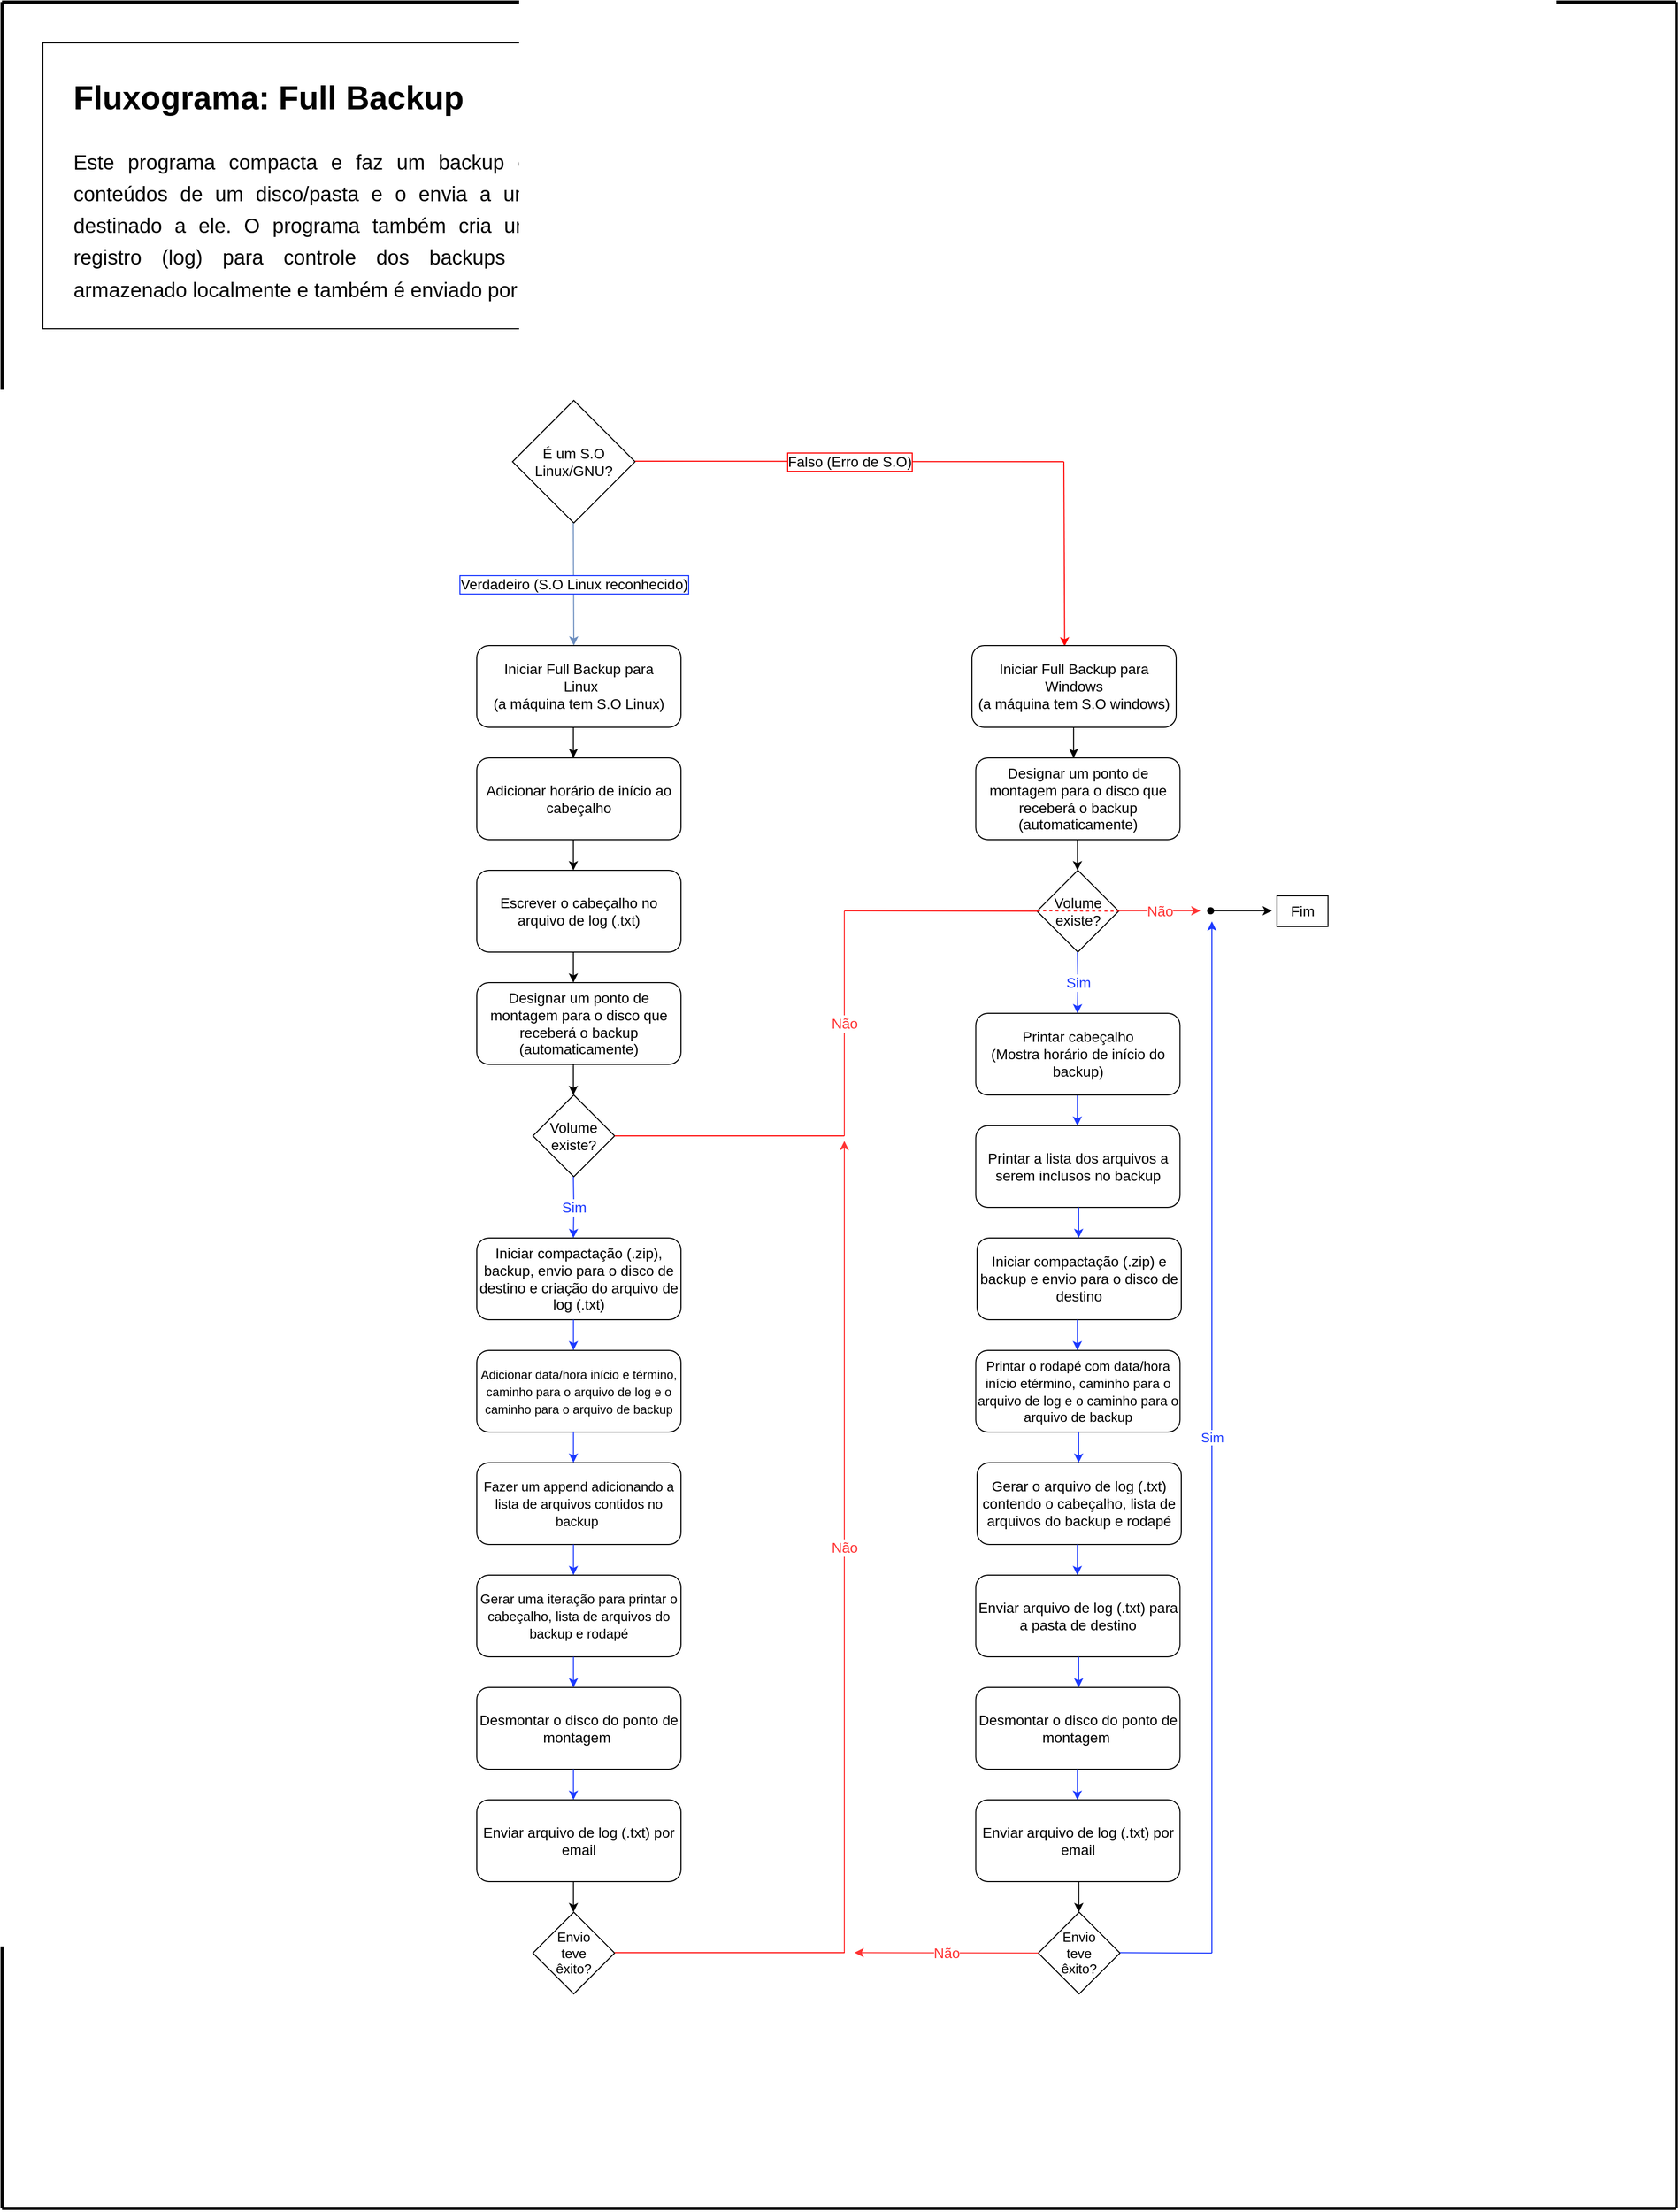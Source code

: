 <mxfile version="15.5.9" type="github">
  <diagram name="Page-1" id="74e2e168-ea6b-b213-b513-2b3c1d86103e">
    <mxGraphModel dx="3122" dy="1868" grid="1" gridSize="10" guides="1" tooltips="1" connect="1" arrows="1" fold="1" page="1" pageScale="1" pageWidth="850" pageHeight="1100" background="none" math="0" shadow="0">
      <root>
        <mxCell id="0" />
        <mxCell id="1" parent="0" />
        <mxCell id="8A1LIVAIMTnsmKy0dJs--10" value="" style="rhombus;whiteSpace=wrap;html=1;fontSize=14;" vertex="1" parent="1">
          <mxGeometry x="-1180" y="-690" width="120" height="120" as="geometry" />
        </mxCell>
        <mxCell id="8A1LIVAIMTnsmKy0dJs--11" value="É um S.O Linux/GNU?" style="text;html=1;strokeColor=none;fillColor=none;align=center;verticalAlign=middle;whiteSpace=wrap;rounded=0;fontSize=14;" vertex="1" parent="1">
          <mxGeometry x="-1150" y="-645" width="60" height="30" as="geometry" />
        </mxCell>
        <mxCell id="8A1LIVAIMTnsmKy0dJs--12" value="" style="endArrow=none;html=1;rounded=0;fontSize=14;endFill=0;fillColor=#f8cecc;strokeColor=#FF0000;" edge="1" parent="1">
          <mxGeometry relative="1" as="geometry">
            <mxPoint x="-1060" y="-630.5" as="sourcePoint" />
            <mxPoint x="-640" y="-630" as="targetPoint" />
          </mxGeometry>
        </mxCell>
        <mxCell id="8A1LIVAIMTnsmKy0dJs--13" value="Falso (Erro de S.O)" style="edgeLabel;resizable=0;html=1;align=center;verticalAlign=middle;fontSize=14;labelBorderColor=#FF0000;spacingTop=0;spacingBottom=0;spacingLeft=0;" connectable="0" vertex="1" parent="8A1LIVAIMTnsmKy0dJs--12">
          <mxGeometry relative="1" as="geometry" />
        </mxCell>
        <mxCell id="8A1LIVAIMTnsmKy0dJs--14" value="" style="endArrow=classic;html=1;rounded=0;fontSize=14;fillColor=#dae8fc;strokeColor=#6c8ebf;" edge="1" parent="1">
          <mxGeometry relative="1" as="geometry">
            <mxPoint x="-1120.5" y="-570" as="sourcePoint" />
            <mxPoint x="-1120" y="-450" as="targetPoint" />
          </mxGeometry>
        </mxCell>
        <mxCell id="8A1LIVAIMTnsmKy0dJs--15" value="Verdadeiro (S.O Linux reconhecido)" style="edgeLabel;resizable=0;html=1;align=center;verticalAlign=middle;fontSize=14;labelBorderColor=#1C3AFF;spacingTop=0;spacing=3;" connectable="0" vertex="1" parent="8A1LIVAIMTnsmKy0dJs--14">
          <mxGeometry relative="1" as="geometry" />
        </mxCell>
        <mxCell id="8A1LIVAIMTnsmKy0dJs--16" value="" style="endArrow=classic;html=1;rounded=0;fontSize=14;strokeColor=#FF0000;entryX=0.454;entryY=0.01;entryDx=0;entryDy=0;entryPerimeter=0;" edge="1" parent="1" target="8A1LIVAIMTnsmKy0dJs--17">
          <mxGeometry width="50" height="50" relative="1" as="geometry">
            <mxPoint x="-640" y="-630" as="sourcePoint" />
            <mxPoint x="-640" y="-510" as="targetPoint" />
          </mxGeometry>
        </mxCell>
        <mxCell id="8A1LIVAIMTnsmKy0dJs--17" value="" style="rounded=1;whiteSpace=wrap;html=1;labelBorderColor=#FF0000;fontSize=14;" vertex="1" parent="1">
          <mxGeometry x="-730" y="-450" width="200" height="80" as="geometry" />
        </mxCell>
        <mxCell id="8A1LIVAIMTnsmKy0dJs--19" value="Iniciar Full Backup para Windows &lt;br&gt;(a máquina tem S.O windows)" style="text;html=1;strokeColor=none;fillColor=none;align=center;verticalAlign=middle;whiteSpace=wrap;rounded=0;labelBorderColor=none;fontSize=14;" vertex="1" parent="1">
          <mxGeometry x="-730" y="-442.5" width="200" height="65" as="geometry" />
        </mxCell>
        <mxCell id="8A1LIVAIMTnsmKy0dJs--23" value="" style="rounded=1;whiteSpace=wrap;html=1;labelBorderColor=#FF0000;fontSize=14;" vertex="1" parent="1">
          <mxGeometry x="-1215" y="-450" width="200" height="80" as="geometry" />
        </mxCell>
        <mxCell id="8A1LIVAIMTnsmKy0dJs--22" value="Iniciar Full Backup para&lt;br&gt;&amp;nbsp;Linux&lt;br&gt;(a máquina tem S.O Linux)" style="text;html=1;strokeColor=none;fillColor=none;align=center;verticalAlign=middle;whiteSpace=wrap;rounded=0;labelBorderColor=none;fontSize=14;" vertex="1" parent="1">
          <mxGeometry x="-1230" y="-425" width="230" height="30" as="geometry" />
        </mxCell>
        <mxCell id="8A1LIVAIMTnsmKy0dJs--31" value="Volume existe?" style="rhombus;whiteSpace=wrap;html=1;labelBorderColor=none;fontSize=14;" vertex="1" parent="1">
          <mxGeometry x="-666.25" y="-230" width="80" height="80" as="geometry" />
        </mxCell>
        <mxCell id="8A1LIVAIMTnsmKy0dJs--32" value="" style="endArrow=classic;html=1;rounded=0;fontSize=14;strokeColor=#1C3AFF;" edge="1" parent="1">
          <mxGeometry width="50" height="50" relative="1" as="geometry">
            <mxPoint x="-626.75" y="-10" as="sourcePoint" />
            <mxPoint x="-626.75" y="20" as="targetPoint" />
          </mxGeometry>
        </mxCell>
        <mxCell id="8A1LIVAIMTnsmKy0dJs--37" value="" style="endArrow=classic;html=1;rounded=0;fontSize=14;strokeColor=#000000;fontColor=#FF0000;startArrow=oval;startFill=1;" edge="1" parent="1">
          <mxGeometry width="50" height="50" relative="1" as="geometry">
            <mxPoint x="-496.25" y="-190.34" as="sourcePoint" />
            <mxPoint x="-436.25" y="-190.34" as="targetPoint" />
          </mxGeometry>
        </mxCell>
        <mxCell id="8A1LIVAIMTnsmKy0dJs--40" value="" style="rounded=0;whiteSpace=wrap;html=1;labelBorderColor=none;fontSize=14;fontColor=#FF0000;strokeColor=#000000;" vertex="1" parent="1">
          <mxGeometry x="-431.25" y="-205" width="50" height="30" as="geometry" />
        </mxCell>
        <mxCell id="8A1LIVAIMTnsmKy0dJs--41" value="Fim" style="text;html=1;strokeColor=none;fillColor=none;align=center;verticalAlign=middle;whiteSpace=wrap;rounded=0;labelBorderColor=none;fontSize=14;fontColor=#000000;" vertex="1" parent="1">
          <mxGeometry x="-436.25" y="-205" width="60" height="30" as="geometry" />
        </mxCell>
        <mxCell id="8A1LIVAIMTnsmKy0dJs--42" value="&lt;span style=&quot;color: rgba(0 , 0 , 0 , 0) ; font-family: monospace ; font-size: 0px&quot;&gt;Dde&lt;/span&gt;" style="rounded=1;whiteSpace=wrap;html=1;labelBorderColor=none;fontSize=14;" vertex="1" parent="1">
          <mxGeometry x="-726.25" y="-340" width="200" height="80" as="geometry" />
        </mxCell>
        <mxCell id="8A1LIVAIMTnsmKy0dJs--44" value="Designar um ponto de montagem para o disco que receberá o backup (automaticamente)" style="text;html=1;strokeColor=none;fillColor=none;align=center;verticalAlign=middle;whiteSpace=wrap;rounded=0;labelBorderColor=none;fontSize=14;fontColor=#000000;" vertex="1" parent="1">
          <mxGeometry x="-721.25" y="-315" width="190" height="30" as="geometry" />
        </mxCell>
        <mxCell id="8A1LIVAIMTnsmKy0dJs--51" value="" style="endArrow=classic;html=1;rounded=0;fontSize=14;fontColor=#FF3333;strokeColor=#FF3333;" edge="1" parent="1">
          <mxGeometry relative="1" as="geometry">
            <mxPoint x="-586.25" y="-190.34" as="sourcePoint" />
            <mxPoint x="-506.25" y="-190.34" as="targetPoint" />
            <Array as="points" />
          </mxGeometry>
        </mxCell>
        <mxCell id="8A1LIVAIMTnsmKy0dJs--52" value="Não" style="edgeLabel;resizable=0;html=1;align=center;verticalAlign=middle;labelBorderColor=none;fontSize=14;fontColor=#FF3333;strokeColor=#000000;" connectable="0" vertex="1" parent="8A1LIVAIMTnsmKy0dJs--51">
          <mxGeometry relative="1" as="geometry" />
        </mxCell>
        <mxCell id="8A1LIVAIMTnsmKy0dJs--55" value="" style="endArrow=classic;html=1;rounded=0;fontSize=14;fontColor=#FF3333;strokeColor=#1C3AFF;" edge="1" parent="1">
          <mxGeometry relative="1" as="geometry">
            <mxPoint x="-626.67" y="-150.0" as="sourcePoint" />
            <mxPoint x="-626.67" y="-90" as="targetPoint" />
            <Array as="points">
              <mxPoint x="-626.25" y="-120" />
            </Array>
          </mxGeometry>
        </mxCell>
        <mxCell id="8A1LIVAIMTnsmKy0dJs--56" value="&lt;font color=&quot;#1c3aff&quot;&gt;Sim&lt;/font&gt;" style="edgeLabel;resizable=0;html=1;align=center;verticalAlign=middle;labelBorderColor=none;fontSize=14;fontColor=#FF3333;strokeColor=#000000;" connectable="0" vertex="1" parent="8A1LIVAIMTnsmKy0dJs--55">
          <mxGeometry relative="1" as="geometry" />
        </mxCell>
        <mxCell id="8A1LIVAIMTnsmKy0dJs--57" value="" style="rounded=1;whiteSpace=wrap;html=1;labelBorderColor=#FF0000;fontSize=14;" vertex="1" parent="1">
          <mxGeometry x="-726.25" y="-90" width="200" height="80" as="geometry" />
        </mxCell>
        <mxCell id="8A1LIVAIMTnsmKy0dJs--58" value="Printar cabeçalho &lt;br&gt;(Mostra horário de início do backup)" style="text;html=1;strokeColor=none;fillColor=none;align=center;verticalAlign=middle;whiteSpace=wrap;rounded=0;labelBorderColor=none;fontSize=14;fontColor=#000000;" vertex="1" parent="1">
          <mxGeometry x="-730" y="-65" width="207.5" height="30" as="geometry" />
        </mxCell>
        <mxCell id="8A1LIVAIMTnsmKy0dJs--59" value="" style="rounded=1;whiteSpace=wrap;html=1;labelBorderColor=#FF0000;fontSize=14;" vertex="1" parent="1">
          <mxGeometry x="-726.25" y="20" width="200" height="80" as="geometry" />
        </mxCell>
        <mxCell id="8A1LIVAIMTnsmKy0dJs--60" value="Printar a lista dos arquivos a serem inclusos no backup" style="text;html=1;strokeColor=none;fillColor=none;align=center;verticalAlign=middle;whiteSpace=wrap;rounded=0;labelBorderColor=none;fontSize=14;fontColor=#000000;" vertex="1" parent="1">
          <mxGeometry x="-730" y="45" width="207.5" height="30" as="geometry" />
        </mxCell>
        <mxCell id="8A1LIVAIMTnsmKy0dJs--61" value="" style="endArrow=classic;html=1;rounded=0;fontSize=14;strokeColor=#000000;" edge="1" parent="1">
          <mxGeometry width="50" height="50" relative="1" as="geometry">
            <mxPoint x="-626.67" y="-260" as="sourcePoint" />
            <mxPoint x="-626.67" y="-230" as="targetPoint" />
          </mxGeometry>
        </mxCell>
        <mxCell id="8A1LIVAIMTnsmKy0dJs--62" value="" style="endArrow=classic;html=1;rounded=0;fontSize=14;strokeColor=#1C3AFF;" edge="1" parent="1">
          <mxGeometry width="50" height="50" relative="1" as="geometry">
            <mxPoint x="-625.5" y="100" as="sourcePoint" />
            <mxPoint x="-625.5" y="130" as="targetPoint" />
          </mxGeometry>
        </mxCell>
        <mxCell id="8A1LIVAIMTnsmKy0dJs--63" value="" style="rounded=1;whiteSpace=wrap;html=1;labelBorderColor=#FF0000;fontSize=14;" vertex="1" parent="1">
          <mxGeometry x="-725" y="130" width="200" height="80" as="geometry" />
        </mxCell>
        <mxCell id="8A1LIVAIMTnsmKy0dJs--64" value="Iniciar compactação (.zip) e backup e envio para o disco de destino" style="text;html=1;strokeColor=none;fillColor=none;align=center;verticalAlign=middle;whiteSpace=wrap;rounded=0;labelBorderColor=none;fontSize=14;fontColor=#000000;" vertex="1" parent="1">
          <mxGeometry x="-728.75" y="155" width="207.5" height="30" as="geometry" />
        </mxCell>
        <mxCell id="8A1LIVAIMTnsmKy0dJs--65" value="" style="endArrow=classic;html=1;rounded=0;fontSize=14;strokeColor=#1C3AFF;" edge="1" parent="1">
          <mxGeometry width="50" height="50" relative="1" as="geometry">
            <mxPoint x="-626.75" y="210" as="sourcePoint" />
            <mxPoint x="-626.75" y="240" as="targetPoint" />
          </mxGeometry>
        </mxCell>
        <mxCell id="8A1LIVAIMTnsmKy0dJs--66" value="" style="rounded=1;whiteSpace=wrap;html=1;labelBorderColor=#FF0000;fontSize=14;" vertex="1" parent="1">
          <mxGeometry x="-726.25" y="240" width="200" height="80" as="geometry" />
        </mxCell>
        <mxCell id="8A1LIVAIMTnsmKy0dJs--67" value="&lt;font style=&quot;font-size: 13px&quot;&gt;Printar o rodapé com data/hora início etérmino, caminho para o arquivo de log e o caminho para o arquivo de backup&lt;/font&gt;" style="text;html=1;strokeColor=none;fillColor=none;align=center;verticalAlign=middle;whiteSpace=wrap;rounded=0;labelBorderColor=none;fontSize=14;fontColor=#000000;" vertex="1" parent="1">
          <mxGeometry x="-730" y="265" width="207.5" height="30" as="geometry" />
        </mxCell>
        <mxCell id="8A1LIVAIMTnsmKy0dJs--69" value="" style="endArrow=classic;html=1;rounded=0;fontSize=14;strokeColor=#000000;" edge="1" parent="1">
          <mxGeometry width="50" height="50" relative="1" as="geometry">
            <mxPoint x="-630.42" y="-370" as="sourcePoint" />
            <mxPoint x="-630.42" y="-340" as="targetPoint" />
          </mxGeometry>
        </mxCell>
        <mxCell id="8A1LIVAIMTnsmKy0dJs--70" value="" style="endArrow=classic;html=1;rounded=0;fontSize=14;strokeColor=#1C3AFF;" edge="1" parent="1">
          <mxGeometry width="50" height="50" relative="1" as="geometry">
            <mxPoint x="-625.5" y="320" as="sourcePoint" />
            <mxPoint x="-625.5" y="350" as="targetPoint" />
          </mxGeometry>
        </mxCell>
        <mxCell id="8A1LIVAIMTnsmKy0dJs--71" value="" style="rounded=1;whiteSpace=wrap;html=1;labelBorderColor=#FF0000;fontSize=14;" vertex="1" parent="1">
          <mxGeometry x="-725" y="350" width="200" height="80" as="geometry" />
        </mxCell>
        <mxCell id="8A1LIVAIMTnsmKy0dJs--72" value="Gerar o arquivo de log (.txt) contendo o cabeçalho, lista de arquivos do backup e rodapé" style="text;html=1;strokeColor=none;fillColor=none;align=center;verticalAlign=middle;whiteSpace=wrap;rounded=0;labelBorderColor=none;fontSize=14;fontColor=#000000;" vertex="1" parent="1">
          <mxGeometry x="-728.75" y="375" width="207.5" height="30" as="geometry" />
        </mxCell>
        <mxCell id="8A1LIVAIMTnsmKy0dJs--73" value="" style="endArrow=classic;html=1;rounded=0;fontSize=14;strokeColor=#1C3AFF;" edge="1" parent="1">
          <mxGeometry width="50" height="50" relative="1" as="geometry">
            <mxPoint x="-626.75" y="430" as="sourcePoint" />
            <mxPoint x="-626.75" y="460" as="targetPoint" />
          </mxGeometry>
        </mxCell>
        <mxCell id="8A1LIVAIMTnsmKy0dJs--75" value="" style="rounded=1;whiteSpace=wrap;html=1;labelBorderColor=#FF0000;fontSize=14;" vertex="1" parent="1">
          <mxGeometry x="-726.25" y="460" width="200" height="80" as="geometry" />
        </mxCell>
        <mxCell id="8A1LIVAIMTnsmKy0dJs--76" value="Enviar arquivo de log (.txt) para a pasta de destino" style="text;html=1;strokeColor=none;fillColor=none;align=center;verticalAlign=middle;whiteSpace=wrap;rounded=0;labelBorderColor=none;fontSize=14;fontColor=#000000;" vertex="1" parent="1">
          <mxGeometry x="-730" y="485" width="207.5" height="30" as="geometry" />
        </mxCell>
        <mxCell id="8A1LIVAIMTnsmKy0dJs--77" value="" style="endArrow=classic;html=1;rounded=0;fontSize=14;strokeColor=#1C3AFF;" edge="1" parent="1">
          <mxGeometry width="50" height="50" relative="1" as="geometry">
            <mxPoint x="-625.5" y="540" as="sourcePoint" />
            <mxPoint x="-625.5" y="570" as="targetPoint" />
          </mxGeometry>
        </mxCell>
        <mxCell id="8A1LIVAIMTnsmKy0dJs--79" value="" style="rounded=1;whiteSpace=wrap;html=1;labelBorderColor=#FF0000;fontSize=14;" vertex="1" parent="1">
          <mxGeometry x="-726.25" y="570" width="200" height="80" as="geometry" />
        </mxCell>
        <mxCell id="8A1LIVAIMTnsmKy0dJs--80" value="Desmontar o disco do ponto de montagem&amp;nbsp;" style="text;html=1;strokeColor=none;fillColor=none;align=center;verticalAlign=middle;whiteSpace=wrap;rounded=0;labelBorderColor=none;fontSize=14;fontColor=#000000;" vertex="1" parent="1">
          <mxGeometry x="-730" y="595" width="207.5" height="30" as="geometry" />
        </mxCell>
        <mxCell id="8A1LIVAIMTnsmKy0dJs--82" value="" style="endArrow=classic;html=1;rounded=0;fontSize=14;strokeColor=#1C3AFF;" edge="1" parent="1">
          <mxGeometry width="50" height="50" relative="1" as="geometry">
            <mxPoint x="-626.75" y="650" as="sourcePoint" />
            <mxPoint x="-626.75" y="680" as="targetPoint" />
          </mxGeometry>
        </mxCell>
        <mxCell id="8A1LIVAIMTnsmKy0dJs--83" value="" style="rounded=1;whiteSpace=wrap;html=1;labelBorderColor=#FF0000;fontSize=14;" vertex="1" parent="1">
          <mxGeometry x="-726.25" y="680" width="200" height="80" as="geometry" />
        </mxCell>
        <mxCell id="8A1LIVAIMTnsmKy0dJs--84" value="Enviar arquivo de log (.txt) por email" style="text;html=1;strokeColor=none;fillColor=none;align=center;verticalAlign=middle;whiteSpace=wrap;rounded=0;labelBorderColor=none;fontSize=14;fontColor=#000000;" vertex="1" parent="1">
          <mxGeometry x="-730" y="705" width="207.5" height="30" as="geometry" />
        </mxCell>
        <mxCell id="8A1LIVAIMTnsmKy0dJs--88" value="&lt;span style=&quot;color: rgba(0 , 0 , 0 , 0) ; font-family: monospace ; font-size: 0px&quot;&gt;Dde&lt;/span&gt;" style="rounded=1;whiteSpace=wrap;html=1;labelBorderColor=none;fontSize=14;" vertex="1" parent="1">
          <mxGeometry x="-1215" y="-340" width="200" height="80" as="geometry" />
        </mxCell>
        <mxCell id="8A1LIVAIMTnsmKy0dJs--89" value="Adicionar horário de início ao cabeçalho" style="text;html=1;strokeColor=none;fillColor=none;align=center;verticalAlign=middle;whiteSpace=wrap;rounded=0;labelBorderColor=none;fontSize=14;fontColor=#000000;" vertex="1" parent="1">
          <mxGeometry x="-1210" y="-315" width="190" height="30" as="geometry" />
        </mxCell>
        <mxCell id="8A1LIVAIMTnsmKy0dJs--90" value="" style="endArrow=classic;html=1;rounded=0;fontSize=14;strokeColor=#000000;" edge="1" parent="1">
          <mxGeometry width="50" height="50" relative="1" as="geometry">
            <mxPoint x="-1120.42" y="-260" as="sourcePoint" />
            <mxPoint x="-1120.42" y="-230" as="targetPoint" />
          </mxGeometry>
        </mxCell>
        <mxCell id="8A1LIVAIMTnsmKy0dJs--91" value="" style="endArrow=classic;html=1;rounded=0;fontSize=14;strokeColor=#000000;" edge="1" parent="1">
          <mxGeometry width="50" height="50" relative="1" as="geometry">
            <mxPoint x="-1120.42" y="-370" as="sourcePoint" />
            <mxPoint x="-1120.42" y="-340" as="targetPoint" />
          </mxGeometry>
        </mxCell>
        <mxCell id="8A1LIVAIMTnsmKy0dJs--93" value="&lt;span style=&quot;color: rgba(0 , 0 , 0 , 0) ; font-family: monospace ; font-size: 0px&quot;&gt;Dde&lt;/span&gt;" style="rounded=1;whiteSpace=wrap;html=1;labelBorderColor=none;fontSize=14;" vertex="1" parent="1">
          <mxGeometry x="-1215" y="-230" width="200" height="80" as="geometry" />
        </mxCell>
        <mxCell id="8A1LIVAIMTnsmKy0dJs--94" value="Escrever o cabeçalho no arquivo de log (.txt)" style="text;html=1;strokeColor=none;fillColor=none;align=center;verticalAlign=middle;whiteSpace=wrap;rounded=0;labelBorderColor=none;fontSize=14;fontColor=#000000;" vertex="1" parent="1">
          <mxGeometry x="-1210" y="-205" width="190" height="30" as="geometry" />
        </mxCell>
        <mxCell id="8A1LIVAIMTnsmKy0dJs--95" value="" style="endArrow=classic;html=1;rounded=0;fontSize=14;strokeColor=#000000;" edge="1" parent="1">
          <mxGeometry width="50" height="50" relative="1" as="geometry">
            <mxPoint x="-1120.42" y="-150" as="sourcePoint" />
            <mxPoint x="-1120.42" y="-120" as="targetPoint" />
          </mxGeometry>
        </mxCell>
        <mxCell id="8A1LIVAIMTnsmKy0dJs--96" value="&lt;span style=&quot;color: rgba(0 , 0 , 0 , 0) ; font-family: monospace ; font-size: 0px&quot;&gt;Dde&lt;/span&gt;" style="rounded=1;whiteSpace=wrap;html=1;labelBorderColor=none;fontSize=14;" vertex="1" parent="1">
          <mxGeometry x="-1215" y="-120" width="200" height="80" as="geometry" />
        </mxCell>
        <mxCell id="8A1LIVAIMTnsmKy0dJs--97" value="Designar um ponto de montagem para o disco que receberá o backup (automaticamente)" style="text;html=1;strokeColor=none;fillColor=none;align=center;verticalAlign=middle;whiteSpace=wrap;rounded=0;labelBorderColor=none;fontSize=14;fontColor=#000000;" vertex="1" parent="1">
          <mxGeometry x="-1210" y="-95" width="190" height="30" as="geometry" />
        </mxCell>
        <mxCell id="8A1LIVAIMTnsmKy0dJs--98" value="" style="endArrow=classic;html=1;rounded=0;fontSize=14;strokeColor=#000000;" edge="1" parent="1">
          <mxGeometry width="50" height="50" relative="1" as="geometry">
            <mxPoint x="-1120.42" y="-40" as="sourcePoint" />
            <mxPoint x="-1120.42" y="-10" as="targetPoint" />
          </mxGeometry>
        </mxCell>
        <mxCell id="8A1LIVAIMTnsmKy0dJs--99" value="Volume existe?" style="rhombus;whiteSpace=wrap;html=1;labelBorderColor=none;fontSize=14;" vertex="1" parent="1">
          <mxGeometry x="-1160" y="-10" width="80" height="80" as="geometry" />
        </mxCell>
        <mxCell id="8A1LIVAIMTnsmKy0dJs--100" value="" style="endArrow=classic;html=1;rounded=0;fontSize=14;fontColor=#FF3333;strokeColor=#1C3AFF;" edge="1" parent="1">
          <mxGeometry relative="1" as="geometry">
            <mxPoint x="-1120.42" y="70" as="sourcePoint" />
            <mxPoint x="-1120.42" y="130" as="targetPoint" />
            <Array as="points">
              <mxPoint x="-1120" y="100" />
            </Array>
          </mxGeometry>
        </mxCell>
        <mxCell id="8A1LIVAIMTnsmKy0dJs--101" value="&lt;font color=&quot;#1c3aff&quot;&gt;Sim&lt;/font&gt;" style="edgeLabel;resizable=0;html=1;align=center;verticalAlign=middle;labelBorderColor=none;fontSize=14;fontColor=#FF3333;strokeColor=#000000;" connectable="0" vertex="1" parent="8A1LIVAIMTnsmKy0dJs--100">
          <mxGeometry relative="1" as="geometry" />
        </mxCell>
        <mxCell id="8A1LIVAIMTnsmKy0dJs--102" value="" style="endArrow=none;html=1;rounded=0;fontSize=14;fontColor=#FF3333;strokeColor=#FF3333;endFill=0;" edge="1" parent="1">
          <mxGeometry relative="1" as="geometry">
            <mxPoint x="-855" y="30" as="sourcePoint" />
            <mxPoint x="-855" y="-190" as="targetPoint" />
            <Array as="points" />
          </mxGeometry>
        </mxCell>
        <mxCell id="8A1LIVAIMTnsmKy0dJs--103" value="Não" style="edgeLabel;resizable=0;html=1;align=center;verticalAlign=middle;labelBorderColor=none;fontSize=14;fontColor=#FF3333;strokeColor=#000000;" connectable="0" vertex="1" parent="8A1LIVAIMTnsmKy0dJs--102">
          <mxGeometry relative="1" as="geometry" />
        </mxCell>
        <mxCell id="8A1LIVAIMTnsmKy0dJs--104" value="" style="endArrow=none;html=1;rounded=0;fontSize=12;fontColor=#000000;strokeColor=#FF0000;" edge="1" parent="1">
          <mxGeometry width="50" height="50" relative="1" as="geometry">
            <mxPoint x="-1080" y="30" as="sourcePoint" />
            <mxPoint x="-855" y="30" as="targetPoint" />
          </mxGeometry>
        </mxCell>
        <mxCell id="8A1LIVAIMTnsmKy0dJs--105" value="" style="endArrow=none;html=1;rounded=0;fontSize=12;fontColor=#000000;strokeColor=#FF0000;" edge="1" parent="1">
          <mxGeometry width="50" height="50" relative="1" as="geometry">
            <mxPoint x="-855" y="-190.42" as="sourcePoint" />
            <mxPoint x="-665" y="-190" as="targetPoint" />
          </mxGeometry>
        </mxCell>
        <mxCell id="8A1LIVAIMTnsmKy0dJs--106" value="" style="endArrow=none;dashed=1;html=1;rounded=0;fontSize=12;fontColor=#000000;strokeColor=#FF0000;entryX=1;entryY=0.5;entryDx=0;entryDy=0;" edge="1" parent="1" target="8A1LIVAIMTnsmKy0dJs--31">
          <mxGeometry width="50" height="50" relative="1" as="geometry">
            <mxPoint x="-666.25" y="-190.42" as="sourcePoint" />
            <mxPoint x="-596.25" y="-190.42" as="targetPoint" />
          </mxGeometry>
        </mxCell>
        <mxCell id="8A1LIVAIMTnsmKy0dJs--107" value="" style="rounded=1;whiteSpace=wrap;html=1;labelBorderColor=#FF0000;fontSize=14;" vertex="1" parent="1">
          <mxGeometry x="-1215" y="130" width="200" height="80" as="geometry" />
        </mxCell>
        <mxCell id="8A1LIVAIMTnsmKy0dJs--108" value="Iniciar compactação (.zip), backup, envio para o disco de destino e criação do arquivo de log (.txt)" style="text;html=1;strokeColor=none;fillColor=none;align=center;verticalAlign=middle;whiteSpace=wrap;rounded=0;labelBorderColor=none;fontSize=14;fontColor=#000000;" vertex="1" parent="1">
          <mxGeometry x="-1218.75" y="155" width="207.5" height="30" as="geometry" />
        </mxCell>
        <mxCell id="8A1LIVAIMTnsmKy0dJs--109" value="" style="endArrow=classic;html=1;rounded=0;fontSize=14;strokeColor=#1C3AFF;" edge="1" parent="1">
          <mxGeometry width="50" height="50" relative="1" as="geometry">
            <mxPoint x="-1120.34" y="210" as="sourcePoint" />
            <mxPoint x="-1120.34" y="240" as="targetPoint" />
          </mxGeometry>
        </mxCell>
        <mxCell id="8A1LIVAIMTnsmKy0dJs--110" value="" style="rounded=1;whiteSpace=wrap;html=1;labelBorderColor=#FF0000;fontSize=14;" vertex="1" parent="1">
          <mxGeometry x="-1215" y="240" width="200" height="80" as="geometry" />
        </mxCell>
        <mxCell id="8A1LIVAIMTnsmKy0dJs--111" value="&lt;font style=&quot;font-size: 12px&quot;&gt;Adicionar data/hora início e término, caminho para o arquivo de log e o caminho para o arquivo de backup&lt;/font&gt;" style="text;html=1;strokeColor=none;fillColor=none;align=center;verticalAlign=middle;whiteSpace=wrap;rounded=0;labelBorderColor=none;fontSize=14;fontColor=#000000;" vertex="1" parent="1">
          <mxGeometry x="-1218.75" y="265" width="207.5" height="30" as="geometry" />
        </mxCell>
        <mxCell id="8A1LIVAIMTnsmKy0dJs--112" value="" style="endArrow=classic;html=1;rounded=0;fontSize=14;strokeColor=#1C3AFF;" edge="1" parent="1">
          <mxGeometry width="50" height="50" relative="1" as="geometry">
            <mxPoint x="-1120.34" y="320" as="sourcePoint" />
            <mxPoint x="-1120.34" y="350" as="targetPoint" />
          </mxGeometry>
        </mxCell>
        <mxCell id="8A1LIVAIMTnsmKy0dJs--114" value="" style="rounded=1;whiteSpace=wrap;html=1;labelBorderColor=#FF0000;fontSize=14;" vertex="1" parent="1">
          <mxGeometry x="-1215" y="350" width="200" height="80" as="geometry" />
        </mxCell>
        <mxCell id="8A1LIVAIMTnsmKy0dJs--115" value="&lt;font style=&quot;font-size: 13px&quot;&gt;Fazer um append adicionando a lista de arquivos contidos no backup&amp;nbsp;&lt;/font&gt;" style="text;html=1;strokeColor=none;fillColor=none;align=center;verticalAlign=middle;whiteSpace=wrap;rounded=0;labelBorderColor=none;fontSize=14;fontColor=#000000;" vertex="1" parent="1">
          <mxGeometry x="-1218.75" y="375" width="207.5" height="30" as="geometry" />
        </mxCell>
        <mxCell id="8A1LIVAIMTnsmKy0dJs--116" value="" style="endArrow=classic;html=1;rounded=0;fontSize=14;strokeColor=#1C3AFF;" edge="1" parent="1">
          <mxGeometry width="50" height="50" relative="1" as="geometry">
            <mxPoint x="-1120.34" y="430" as="sourcePoint" />
            <mxPoint x="-1120.34" y="460" as="targetPoint" />
          </mxGeometry>
        </mxCell>
        <mxCell id="8A1LIVAIMTnsmKy0dJs--117" value="" style="rounded=1;whiteSpace=wrap;html=1;labelBorderColor=#FF0000;fontSize=14;" vertex="1" parent="1">
          <mxGeometry x="-1215" y="460" width="200" height="80" as="geometry" />
        </mxCell>
        <mxCell id="8A1LIVAIMTnsmKy0dJs--118" value="&lt;font style=&quot;font-size: 13px&quot;&gt;Gerar uma iteração para printar o cabeçalho, lista de arquivos do backup e rodapé&lt;/font&gt;" style="text;html=1;strokeColor=none;fillColor=none;align=center;verticalAlign=middle;whiteSpace=wrap;rounded=0;labelBorderColor=none;fontSize=14;fontColor=#000000;" vertex="1" parent="1">
          <mxGeometry x="-1218.75" y="485" width="207.5" height="30" as="geometry" />
        </mxCell>
        <mxCell id="8A1LIVAIMTnsmKy0dJs--119" value="" style="endArrow=classic;html=1;rounded=0;fontSize=14;strokeColor=#1C3AFF;" edge="1" parent="1">
          <mxGeometry width="50" height="50" relative="1" as="geometry">
            <mxPoint x="-1120.34" y="540" as="sourcePoint" />
            <mxPoint x="-1120.34" y="570" as="targetPoint" />
          </mxGeometry>
        </mxCell>
        <mxCell id="8A1LIVAIMTnsmKy0dJs--120" value="" style="rounded=1;whiteSpace=wrap;html=1;labelBorderColor=#FF0000;fontSize=14;" vertex="1" parent="1">
          <mxGeometry x="-1215" y="570" width="200" height="80" as="geometry" />
        </mxCell>
        <mxCell id="8A1LIVAIMTnsmKy0dJs--121" value="Desmontar o disco do ponto de montagem&amp;nbsp;" style="text;html=1;strokeColor=none;fillColor=none;align=center;verticalAlign=middle;whiteSpace=wrap;rounded=0;labelBorderColor=none;fontSize=14;fontColor=#000000;" vertex="1" parent="1">
          <mxGeometry x="-1218.75" y="595" width="207.5" height="30" as="geometry" />
        </mxCell>
        <mxCell id="8A1LIVAIMTnsmKy0dJs--122" value="" style="endArrow=classic;html=1;rounded=0;fontSize=14;strokeColor=#1C3AFF;" edge="1" parent="1">
          <mxGeometry width="50" height="50" relative="1" as="geometry">
            <mxPoint x="-1120.34" y="650" as="sourcePoint" />
            <mxPoint x="-1120.34" y="680" as="targetPoint" />
          </mxGeometry>
        </mxCell>
        <mxCell id="8A1LIVAIMTnsmKy0dJs--123" value="" style="rounded=1;whiteSpace=wrap;html=1;labelBorderColor=#FF0000;fontSize=14;" vertex="1" parent="1">
          <mxGeometry x="-1215" y="680" width="200" height="80" as="geometry" />
        </mxCell>
        <mxCell id="8A1LIVAIMTnsmKy0dJs--124" value="Enviar arquivo de log (.txt) por email" style="text;html=1;strokeColor=none;fillColor=none;align=center;verticalAlign=middle;whiteSpace=wrap;rounded=0;labelBorderColor=none;fontSize=14;fontColor=#000000;" vertex="1" parent="1">
          <mxGeometry x="-1218.75" y="705" width="207.5" height="30" as="geometry" />
        </mxCell>
        <mxCell id="8A1LIVAIMTnsmKy0dJs--125" value="" style="rhombus;whiteSpace=wrap;html=1;labelBorderColor=none;fontSize=13;fontColor=#000000;strokeColor=#000000;" vertex="1" parent="1">
          <mxGeometry x="-1160" y="790" width="80" height="80" as="geometry" />
        </mxCell>
        <mxCell id="8A1LIVAIMTnsmKy0dJs--126" value="" style="endArrow=classic;html=1;rounded=0;fontSize=14;strokeColor=#000000;" edge="1" parent="1">
          <mxGeometry width="50" height="50" relative="1" as="geometry">
            <mxPoint x="-1120.34" y="760" as="sourcePoint" />
            <mxPoint x="-1120.34" y="790" as="targetPoint" />
          </mxGeometry>
        </mxCell>
        <mxCell id="8A1LIVAIMTnsmKy0dJs--127" value="Envio teve êxito?" style="text;html=1;strokeColor=none;fillColor=none;align=center;verticalAlign=middle;whiteSpace=wrap;rounded=0;labelBorderColor=none;fontSize=13;fontColor=#000000;" vertex="1" parent="1">
          <mxGeometry x="-1150" y="815" width="60" height="30" as="geometry" />
        </mxCell>
        <mxCell id="8A1LIVAIMTnsmKy0dJs--128" value="" style="endArrow=classic;html=1;rounded=0;fontSize=14;fontColor=#FF3333;strokeColor=#FF3333;endFill=1;" edge="1" parent="1">
          <mxGeometry relative="1" as="geometry">
            <mxPoint x="-855" y="830" as="sourcePoint" />
            <mxPoint x="-855" y="35" as="targetPoint" />
            <Array as="points" />
          </mxGeometry>
        </mxCell>
        <mxCell id="8A1LIVAIMTnsmKy0dJs--129" value="Não" style="edgeLabel;resizable=0;html=1;align=center;verticalAlign=middle;labelBorderColor=none;fontSize=14;fontColor=#FF3333;strokeColor=#000000;" connectable="0" vertex="1" parent="8A1LIVAIMTnsmKy0dJs--128">
          <mxGeometry relative="1" as="geometry" />
        </mxCell>
        <mxCell id="8A1LIVAIMTnsmKy0dJs--130" value="" style="endArrow=none;html=1;rounded=0;fontSize=12;fontColor=#000000;strokeColor=#FF0000;" edge="1" parent="1">
          <mxGeometry width="50" height="50" relative="1" as="geometry">
            <mxPoint x="-1080" y="829.58" as="sourcePoint" />
            <mxPoint x="-855" y="829.58" as="targetPoint" />
          </mxGeometry>
        </mxCell>
        <mxCell id="8A1LIVAIMTnsmKy0dJs--131" value="" style="rhombus;whiteSpace=wrap;html=1;labelBorderColor=none;fontSize=13;fontColor=#000000;strokeColor=#000000;" vertex="1" parent="1">
          <mxGeometry x="-665" y="790" width="80" height="80" as="geometry" />
        </mxCell>
        <mxCell id="8A1LIVAIMTnsmKy0dJs--132" value="" style="endArrow=classic;html=1;rounded=0;fontSize=14;strokeColor=#000000;" edge="1" parent="1">
          <mxGeometry width="50" height="50" relative="1" as="geometry">
            <mxPoint x="-625.34" y="760" as="sourcePoint" />
            <mxPoint x="-625.34" y="790" as="targetPoint" />
          </mxGeometry>
        </mxCell>
        <mxCell id="8A1LIVAIMTnsmKy0dJs--133" value="Envio teve êxito?" style="text;html=1;strokeColor=none;fillColor=none;align=center;verticalAlign=middle;whiteSpace=wrap;rounded=0;labelBorderColor=none;fontSize=13;fontColor=#000000;" vertex="1" parent="1">
          <mxGeometry x="-655" y="815" width="60" height="30" as="geometry" />
        </mxCell>
        <mxCell id="8A1LIVAIMTnsmKy0dJs--134" value="" style="endArrow=classic;html=1;rounded=0;fontSize=14;fontColor=#FF3333;strokeColor=#FF3333;exitX=0;exitY=0.5;exitDx=0;exitDy=0;" edge="1" parent="1" source="8A1LIVAIMTnsmKy0dJs--131">
          <mxGeometry relative="1" as="geometry">
            <mxPoint x="-695" y="829.58" as="sourcePoint" />
            <mxPoint x="-845" y="829.58" as="targetPoint" />
            <Array as="points" />
          </mxGeometry>
        </mxCell>
        <mxCell id="8A1LIVAIMTnsmKy0dJs--135" value="Não" style="edgeLabel;resizable=0;html=1;align=center;verticalAlign=middle;labelBorderColor=none;fontSize=14;fontColor=#FF3333;strokeColor=#000000;" connectable="0" vertex="1" parent="8A1LIVAIMTnsmKy0dJs--134">
          <mxGeometry relative="1" as="geometry" />
        </mxCell>
        <mxCell id="8A1LIVAIMTnsmKy0dJs--140" value="" style="rounded=0;whiteSpace=wrap;html=1;labelBorderColor=none;fontSize=13;fontColor=#1C3AFF;strokeColor=#000000;" vertex="1" parent="1">
          <mxGeometry x="-1640" y="-1040" width="620" height="280" as="geometry" />
        </mxCell>
        <mxCell id="8A1LIVAIMTnsmKy0dJs--137" value="" style="endArrow=classic;html=1;rounded=0;fontSize=13;fontColor=#000000;strokeColor=#1C3AFF;" edge="1" parent="1">
          <mxGeometry relative="1" as="geometry">
            <mxPoint x="-495" y="830" as="sourcePoint" />
            <mxPoint x="-495" y="-180" as="targetPoint" />
          </mxGeometry>
        </mxCell>
        <mxCell id="8A1LIVAIMTnsmKy0dJs--138" value="&lt;font color=&quot;#1c3aff&quot;&gt;Sim&lt;/font&gt;" style="edgeLabel;resizable=0;html=1;align=center;verticalAlign=middle;labelBorderColor=none;fontSize=13;fontColor=#000000;strokeColor=#000000;" connectable="0" vertex="1" parent="8A1LIVAIMTnsmKy0dJs--137">
          <mxGeometry relative="1" as="geometry" />
        </mxCell>
        <mxCell id="8A1LIVAIMTnsmKy0dJs--139" value="" style="endArrow=none;html=1;rounded=0;fontSize=13;fontColor=#1C3AFF;strokeColor=#1C3AFF;" edge="1" parent="1">
          <mxGeometry width="50" height="50" relative="1" as="geometry">
            <mxPoint x="-585" y="829.66" as="sourcePoint" />
            <mxPoint x="-495" y="830" as="targetPoint" />
          </mxGeometry>
        </mxCell>
        <mxCell id="8A1LIVAIMTnsmKy0dJs--141" value="&lt;h1 style=&quot;color: rgb(0 , 0 , 0)&quot;&gt;&lt;font style=&quot;font-size: 32px&quot;&gt;Fluxograma: Full Backup&amp;nbsp;&lt;/font&gt;&lt;/h1&gt;&lt;h1&gt;&lt;p style=&quot;color: rgb(0 , 0 , 0) ; font-weight: 400 ; text-align: justify&quot;&gt;&lt;font style=&quot;font-size: 20px&quot;&gt;Este programa compacta e faz um backup completo dos conteúdos de um disco/pasta e o envia a um disco/pasta destinado a ele. O programa também cria um arquivo de registro (log) para controle dos backups o qual fica armazenado localmente e também é enviado por email.&lt;/font&gt;&lt;/p&gt;&lt;/h1&gt;" style="text;html=1;strokeColor=none;fillColor=none;spacing=5;spacingTop=-20;whiteSpace=wrap;overflow=hidden;rounded=0;labelBorderColor=none;fontSize=13;fontColor=#1C3AFF;" vertex="1" parent="1">
          <mxGeometry x="-1615" y="-1012.5" width="570" height="225" as="geometry" />
        </mxCell>
        <mxCell id="8A1LIVAIMTnsmKy0dJs--144" value="" style="endArrow=none;html=1;rounded=0;fontSize=13;fontColor=#1C3AFF;strokeColor=#000000;strokeWidth=3;" edge="1" parent="1">
          <mxGeometry width="50" height="50" relative="1" as="geometry">
            <mxPoint x="-1680" y="1080" as="sourcePoint" />
            <mxPoint x="-1680" y="-1080" as="targetPoint" />
          </mxGeometry>
        </mxCell>
        <mxCell id="8A1LIVAIMTnsmKy0dJs--145" value="" style="endArrow=none;html=1;rounded=0;fontSize=13;fontColor=#1C3AFF;strokeColor=#000000;strokeWidth=3;" edge="1" parent="1">
          <mxGeometry width="50" height="50" relative="1" as="geometry">
            <mxPoint x="-40" y="1080" as="sourcePoint" />
            <mxPoint x="-40" y="-1080" as="targetPoint" />
          </mxGeometry>
        </mxCell>
        <mxCell id="8A1LIVAIMTnsmKy0dJs--146" value="" style="endArrow=none;html=1;rounded=0;fontSize=13;fontColor=#1C3AFF;strokeColor=#000000;strokeWidth=3;" edge="1" parent="1">
          <mxGeometry width="50" height="50" relative="1" as="geometry">
            <mxPoint x="-1680" y="1080" as="sourcePoint" />
            <mxPoint x="-40" y="1080" as="targetPoint" />
          </mxGeometry>
        </mxCell>
        <mxCell id="8A1LIVAIMTnsmKy0dJs--147" value="" style="endArrow=none;html=1;rounded=0;fontSize=13;fontColor=#1C3AFF;strokeColor=#000000;strokeWidth=3;" edge="1" parent="1">
          <mxGeometry width="50" height="50" relative="1" as="geometry">
            <mxPoint x="-1680" y="-1080" as="sourcePoint" />
            <mxPoint x="-40" y="-1080" as="targetPoint" />
          </mxGeometry>
        </mxCell>
      </root>
    </mxGraphModel>
  </diagram>
</mxfile>
